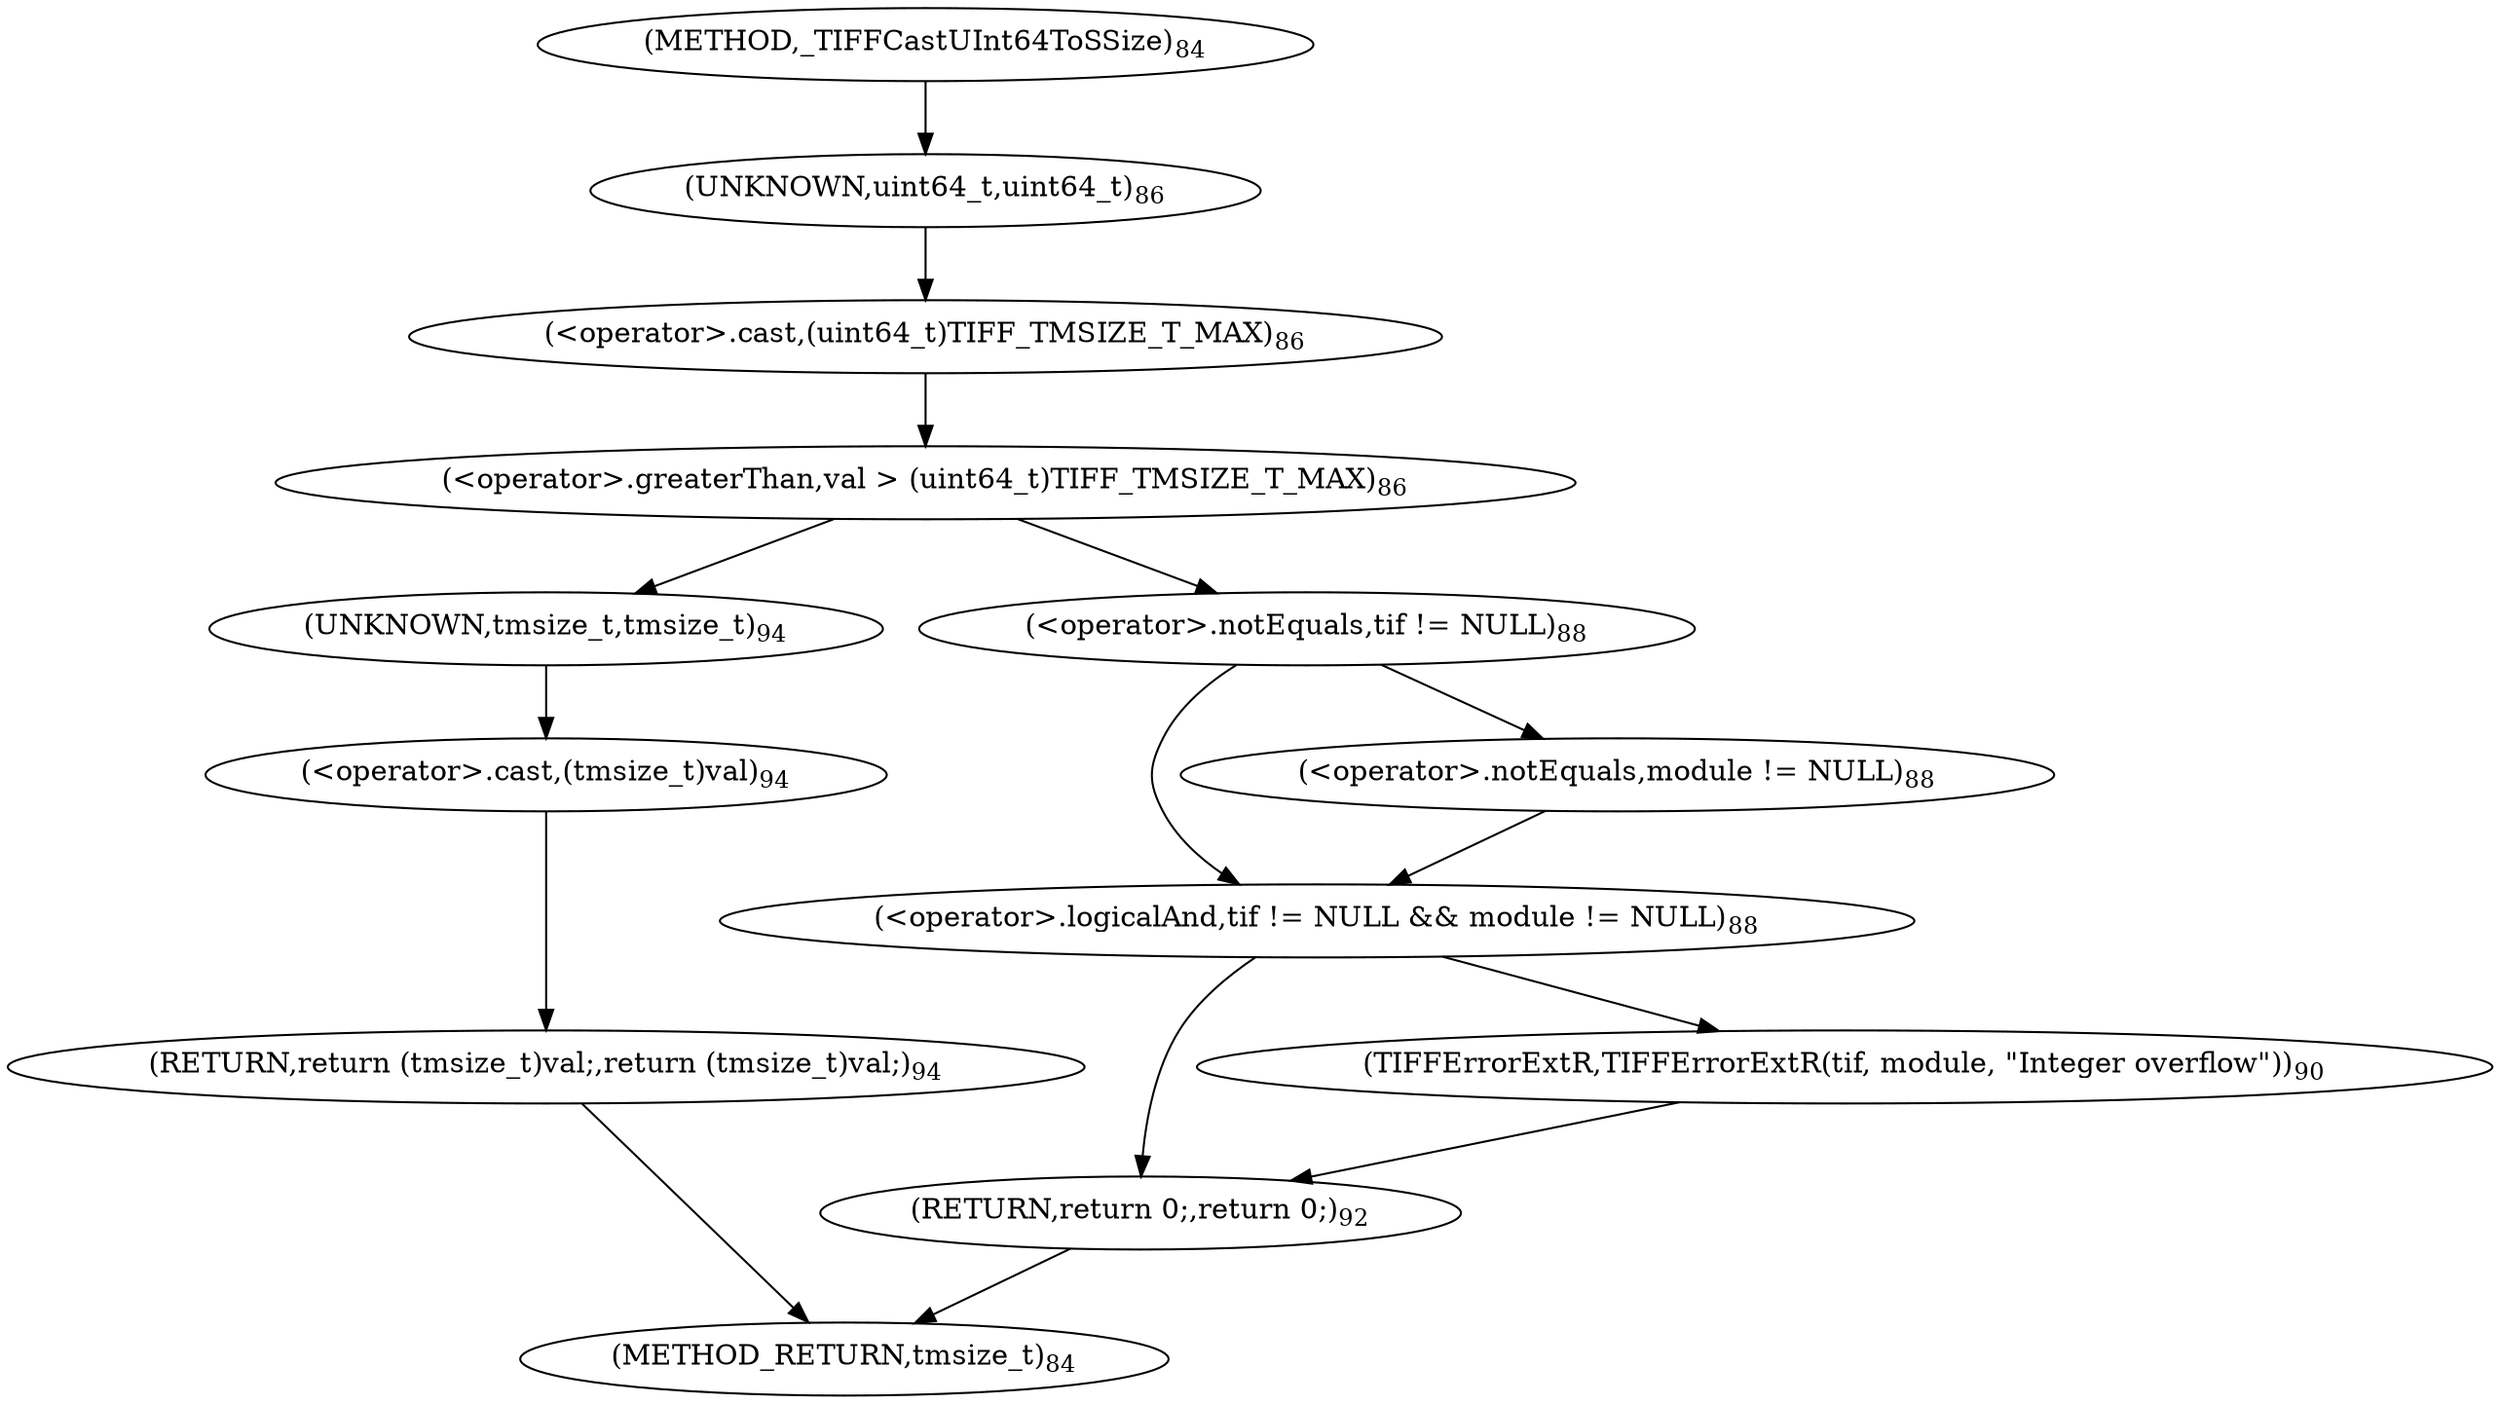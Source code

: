 digraph "_TIFFCastUInt64ToSSize" {  
"20782" [label = <(RETURN,return (tmsize_t)val;,return (tmsize_t)val;)<SUB>94</SUB>> ]
"20761" [label = <(&lt;operator&gt;.greaterThan,val &gt; (uint64_t)TIFF_TMSIZE_T_MAX)<SUB>86</SUB>> ]
"20783" [label = <(&lt;operator&gt;.cast,(tmsize_t)val)<SUB>94</SUB>> ]
"20763" [label = <(&lt;operator&gt;.cast,(uint64_t)TIFF_TMSIZE_T_MAX)<SUB>86</SUB>> ]
"20780" [label = <(RETURN,return 0;,return 0;)<SUB>92</SUB>> ]
"20784" [label = <(UNKNOWN,tmsize_t,tmsize_t)<SUB>94</SUB>> ]
"20764" [label = <(UNKNOWN,uint64_t,uint64_t)<SUB>86</SUB>> ]
"20768" [label = <(&lt;operator&gt;.logicalAnd,tif != NULL &amp;&amp; module != NULL)<SUB>88</SUB>> ]
"20769" [label = <(&lt;operator&gt;.notEquals,tif != NULL)<SUB>88</SUB>> ]
"20772" [label = <(&lt;operator&gt;.notEquals,module != NULL)<SUB>88</SUB>> ]
"20776" [label = <(TIFFErrorExtR,TIFFErrorExtR(tif, module, &quot;Integer overflow&quot;))<SUB>90</SUB>> ]
"20755" [label = <(METHOD,_TIFFCastUInt64ToSSize)<SUB>84</SUB>> ]
"20786" [label = <(METHOD_RETURN,tmsize_t)<SUB>84</SUB>> ]
  "20782" -> "20786" 
  "20761" -> "20784" 
  "20761" -> "20769" 
  "20783" -> "20782" 
  "20763" -> "20761" 
  "20780" -> "20786" 
  "20784" -> "20783" 
  "20764" -> "20763" 
  "20768" -> "20776" 
  "20768" -> "20780" 
  "20769" -> "20768" 
  "20769" -> "20772" 
  "20772" -> "20768" 
  "20776" -> "20780" 
  "20755" -> "20764" 
}
